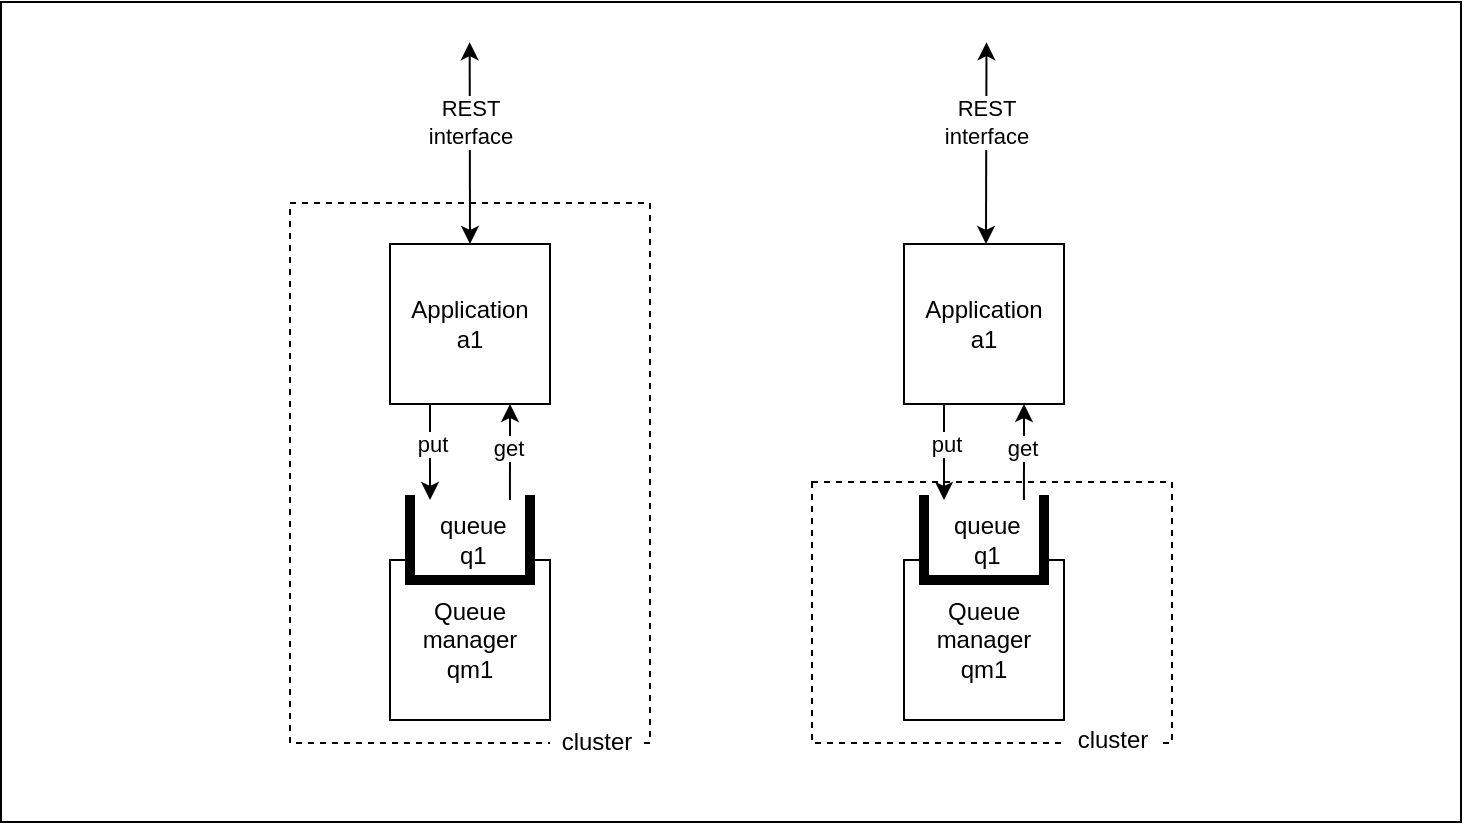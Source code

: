 <mxfile version="13.6.2" type="device"><diagram id="XTE84sozY_0JPjnRiuAp" name="Page-1"><mxGraphModel dx="788" dy="1707" grid="1" gridSize="10" guides="1" tooltips="1" connect="1" arrows="1" fold="1" page="1" pageScale="1" pageWidth="827" pageHeight="1169" math="0" shadow="0"><root><mxCell id="0"/><mxCell id="1" parent="0"/><mxCell id="TA-P3Eh9uhGhI-WnFHQs-1" value="" style="rounded=0;whiteSpace=wrap;html=1;strokeWidth=1;fillColor=none;" parent="1" vertex="1"><mxGeometry x="87.5" y="-160" width="730" height="410" as="geometry"/></mxCell><mxCell id="TA-P3Eh9uhGhI-WnFHQs-21" value="" style="group" parent="1" vertex="1" connectable="0"><mxGeometry x="232" y="-59.5" width="441" height="279" as="geometry"/></mxCell><mxCell id="TA-P3Eh9uhGhI-WnFHQs-2" value="" style="rounded=0;whiteSpace=wrap;html=1;labelBackgroundColor=#ffffff;fillColor=#ffffff;fontColor=#000000;align=center;dashed=1;" parent="TA-P3Eh9uhGhI-WnFHQs-21" vertex="1"><mxGeometry x="261" y="139.5" width="180" height="130.5" as="geometry"/></mxCell><mxCell id="TA-P3Eh9uhGhI-WnFHQs-3" value="cluster" style="text;html=1;strokeColor=none;align=center;verticalAlign=middle;whiteSpace=wrap;rounded=0;dashed=1;labelBackgroundColor=#ffffff;fontColor=#000000;fillColor=#ffffff;" parent="TA-P3Eh9uhGhI-WnFHQs-21" vertex="1"><mxGeometry x="388" y="258.5" width="47" height="20" as="geometry"/></mxCell><mxCell id="TA-P3Eh9uhGhI-WnFHQs-4" value="" style="rounded=0;whiteSpace=wrap;html=1;labelBackgroundColor=#ffffff;fontColor=#000000;align=center;dashed=1;fillColor=none;" parent="TA-P3Eh9uhGhI-WnFHQs-21" vertex="1"><mxGeometry width="180" height="270" as="geometry"/></mxCell><mxCell id="TA-P3Eh9uhGhI-WnFHQs-5" value="Queue manager&lt;br&gt;qm1" style="whiteSpace=wrap;html=1;aspect=fixed;" parent="TA-P3Eh9uhGhI-WnFHQs-21" vertex="1"><mxGeometry x="50" y="178.5" width="80" height="80" as="geometry"/></mxCell><mxCell id="TA-P3Eh9uhGhI-WnFHQs-6" value="Application&lt;br&gt;a1" style="whiteSpace=wrap;html=1;aspect=fixed;" parent="TA-P3Eh9uhGhI-WnFHQs-21" vertex="1"><mxGeometry x="50" y="20.5" width="80" height="80" as="geometry"/></mxCell><mxCell id="TA-P3Eh9uhGhI-WnFHQs-7" value="&amp;nbsp;queue&lt;br&gt;&amp;nbsp;q1" style="shape=partialRectangle;whiteSpace=wrap;html=1;bottom=1;right=1;left=1;top=0;routingCenterX=-0.5;strokeWidth=5;" parent="TA-P3Eh9uhGhI-WnFHQs-21" vertex="1"><mxGeometry x="60" y="148.5" width="60" height="40" as="geometry"/></mxCell><mxCell id="TA-P3Eh9uhGhI-WnFHQs-8" value="" style="endArrow=classic;html=1;exitX=0.25;exitY=1;exitDx=0;exitDy=0;entryX=0.167;entryY=0;entryDx=0;entryDy=0;entryPerimeter=0;" parent="TA-P3Eh9uhGhI-WnFHQs-21" source="TA-P3Eh9uhGhI-WnFHQs-6" target="TA-P3Eh9uhGhI-WnFHQs-7" edge="1"><mxGeometry width="50" height="50" relative="1" as="geometry"><mxPoint x="100" y="178.5" as="sourcePoint"/><mxPoint x="150" y="128.5" as="targetPoint"/></mxGeometry></mxCell><mxCell id="TA-P3Eh9uhGhI-WnFHQs-9" value="put" style="edgeLabel;html=1;align=center;verticalAlign=middle;resizable=0;points=[];" parent="TA-P3Eh9uhGhI-WnFHQs-8" vertex="1" connectable="0"><mxGeometry x="-0.181" y="1" relative="1" as="geometry"><mxPoint as="offset"/></mxGeometry></mxCell><mxCell id="TA-P3Eh9uhGhI-WnFHQs-10" value="" style="endArrow=classic;html=1;exitX=0.833;exitY=0;exitDx=0;exitDy=0;entryX=0.75;entryY=1;entryDx=0;entryDy=0;exitPerimeter=0;" parent="TA-P3Eh9uhGhI-WnFHQs-21" source="TA-P3Eh9uhGhI-WnFHQs-7" target="TA-P3Eh9uhGhI-WnFHQs-6" edge="1"><mxGeometry width="50" height="50" relative="1" as="geometry"><mxPoint x="80" y="128.5" as="sourcePoint"/><mxPoint x="80.02" y="158.5" as="targetPoint"/></mxGeometry></mxCell><mxCell id="TA-P3Eh9uhGhI-WnFHQs-11" value="get" style="edgeLabel;html=1;align=center;verticalAlign=middle;resizable=0;points=[];" parent="TA-P3Eh9uhGhI-WnFHQs-10" vertex="1" connectable="0"><mxGeometry x="0.105" y="1" relative="1" as="geometry"><mxPoint as="offset"/></mxGeometry></mxCell><mxCell id="TA-P3Eh9uhGhI-WnFHQs-13" value="Queue manager&lt;br&gt;qm1" style="whiteSpace=wrap;html=1;aspect=fixed;" parent="TA-P3Eh9uhGhI-WnFHQs-21" vertex="1"><mxGeometry x="307" y="178.5" width="80" height="80" as="geometry"/></mxCell><mxCell id="TA-P3Eh9uhGhI-WnFHQs-14" value="Application&lt;br&gt;a1" style="whiteSpace=wrap;html=1;aspect=fixed;" parent="TA-P3Eh9uhGhI-WnFHQs-21" vertex="1"><mxGeometry x="307" y="20.5" width="80" height="80" as="geometry"/></mxCell><mxCell id="TA-P3Eh9uhGhI-WnFHQs-15" value="&amp;nbsp;queue&lt;br&gt;&amp;nbsp;q1" style="shape=partialRectangle;whiteSpace=wrap;html=1;bottom=1;right=1;left=1;top=0;routingCenterX=-0.5;strokeWidth=5;" parent="TA-P3Eh9uhGhI-WnFHQs-21" vertex="1"><mxGeometry x="317" y="148.5" width="60" height="40" as="geometry"/></mxCell><mxCell id="TA-P3Eh9uhGhI-WnFHQs-16" value="" style="endArrow=classic;html=1;exitX=0.25;exitY=1;exitDx=0;exitDy=0;entryX=0.167;entryY=0;entryDx=0;entryDy=0;entryPerimeter=0;" parent="TA-P3Eh9uhGhI-WnFHQs-21" source="TA-P3Eh9uhGhI-WnFHQs-14" target="TA-P3Eh9uhGhI-WnFHQs-15" edge="1"><mxGeometry width="50" height="50" relative="1" as="geometry"><mxPoint x="357" y="178.5" as="sourcePoint"/><mxPoint x="407" y="128.5" as="targetPoint"/></mxGeometry></mxCell><mxCell id="TA-P3Eh9uhGhI-WnFHQs-17" value="put" style="edgeLabel;html=1;align=center;verticalAlign=middle;resizable=0;points=[];" parent="TA-P3Eh9uhGhI-WnFHQs-16" vertex="1" connectable="0"><mxGeometry x="-0.181" y="1" relative="1" as="geometry"><mxPoint as="offset"/></mxGeometry></mxCell><mxCell id="TA-P3Eh9uhGhI-WnFHQs-18" value="" style="endArrow=classic;html=1;exitX=0.833;exitY=0;exitDx=0;exitDy=0;entryX=0.75;entryY=1;entryDx=0;entryDy=0;exitPerimeter=0;" parent="TA-P3Eh9uhGhI-WnFHQs-21" source="TA-P3Eh9uhGhI-WnFHQs-15" target="TA-P3Eh9uhGhI-WnFHQs-14" edge="1"><mxGeometry width="50" height="50" relative="1" as="geometry"><mxPoint x="337" y="128.5" as="sourcePoint"/><mxPoint x="337.02" y="158.5" as="targetPoint"/></mxGeometry></mxCell><mxCell id="TA-P3Eh9uhGhI-WnFHQs-19" value="get" style="edgeLabel;html=1;align=center;verticalAlign=middle;resizable=0;points=[];" parent="TA-P3Eh9uhGhI-WnFHQs-18" vertex="1" connectable="0"><mxGeometry x="0.105" y="1" relative="1" as="geometry"><mxPoint as="offset"/></mxGeometry></mxCell><mxCell id="TA-P3Eh9uhGhI-WnFHQs-20" value="cluster" style="text;html=1;strokeColor=none;align=center;verticalAlign=middle;whiteSpace=wrap;rounded=0;dashed=1;labelBackgroundColor=#ffffff;fontColor=#000000;fillColor=#ffffff;" parent="TA-P3Eh9uhGhI-WnFHQs-21" vertex="1"><mxGeometry x="130" y="259" width="47" height="20" as="geometry"/></mxCell><mxCell id="d_dCRUx2dRcrm4q7RUmS-1" value="REST&lt;br&gt;interface" style="endArrow=classic;startArrow=classic;html=1;exitX=0.5;exitY=0;exitDx=0;exitDy=0;entryX=0.321;entryY=0.049;entryDx=0;entryDy=0;entryPerimeter=0;" edge="1" parent="1" source="TA-P3Eh9uhGhI-WnFHQs-6" target="TA-P3Eh9uhGhI-WnFHQs-1"><mxGeometry x="0.209" width="50" height="50" relative="1" as="geometry"><mxPoint x="390" y="-60" as="sourcePoint"/><mxPoint x="322" y="-120" as="targetPoint"/><mxPoint as="offset"/></mxGeometry></mxCell><mxCell id="d_dCRUx2dRcrm4q7RUmS-2" value="REST&lt;br&gt;interface" style="endArrow=classic;startArrow=classic;html=1;exitX=0.5;exitY=0;exitDx=0;exitDy=0;entryX=0.675;entryY=0.049;entryDx=0;entryDy=0;entryPerimeter=0;" edge="1" parent="1" target="TA-P3Eh9uhGhI-WnFHQs-1"><mxGeometry x="0.209" width="50" height="50" relative="1" as="geometry"><mxPoint x="580" y="-39" as="sourcePoint"/><mxPoint x="580" y="-120" as="targetPoint"/><mxPoint as="offset"/></mxGeometry></mxCell></root></mxGraphModel></diagram></mxfile>